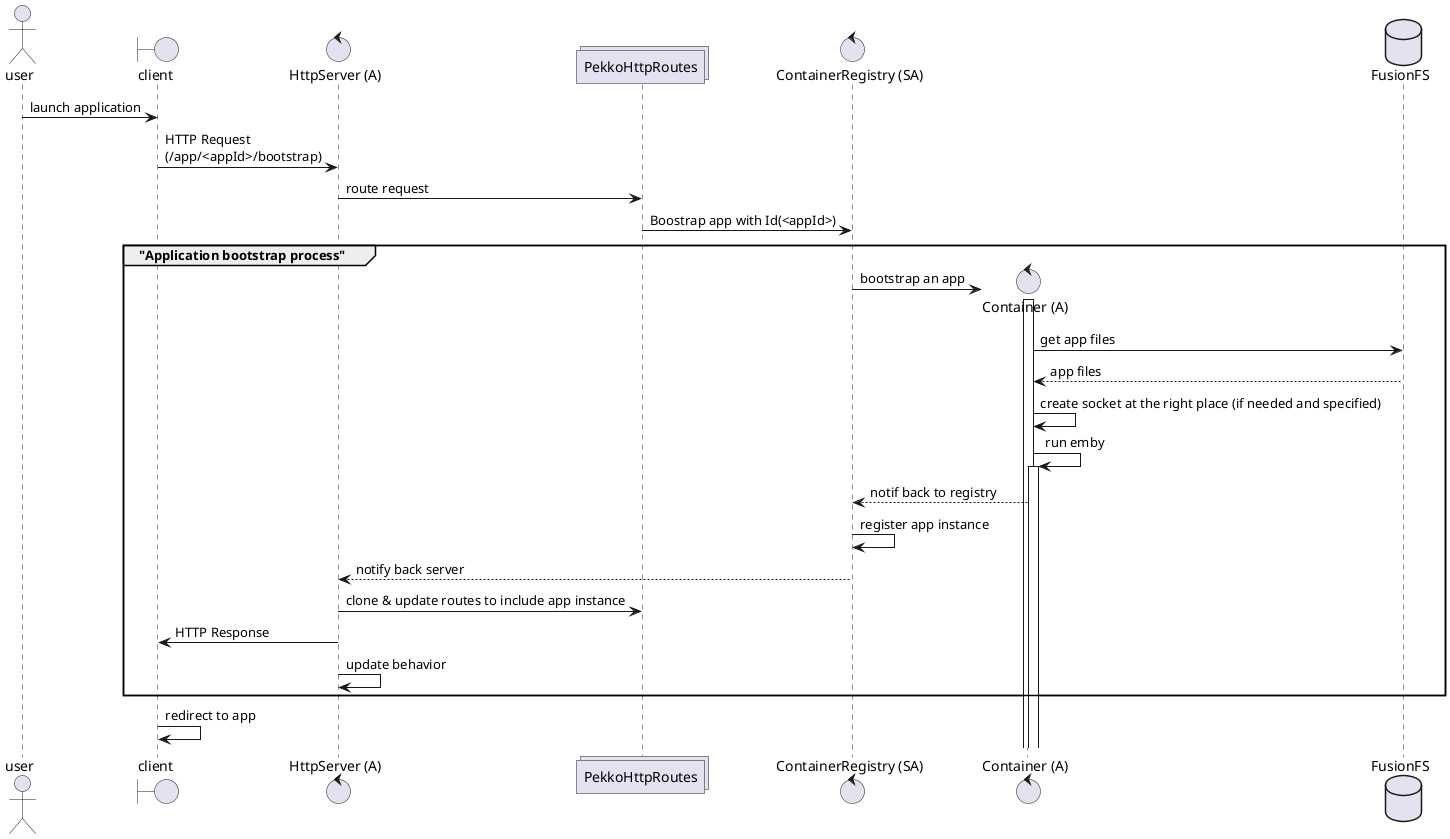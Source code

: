 @startuml emby-start
actor user
boundary client
control "HttpServer (A)" as server
collections PekkoHttpRoutes as routes
control "ContainerRegistry (SA)" as reg
control "Container (A)" as app
database FusionFS as fs

user -> client : launch application
client -> server : HTTP Request\n(/app/<appId>/bootstrap)
server -> routes : route request
routes -> reg : Boostrap app with Id(<appId>)
group "Application bootstrap process"
    create app
    reg -> app : bootstrap an app
    activate app
    app -> fs : get app files
    app <-- fs : app files
    app -> app : create socket at the right place (if needed and specified)
    app -> app : run emby
    activate app
    reg <-- app : notif back to registry
    reg -> reg : register app instance
    server <-- reg : notify back server
    server -> routes : clone & update routes to include app instance
    client <- server : HTTP Response
    server -> server : update behavior
end
client -> client : redirect to app
@enduml

@startuml emby-classic-interact
actor user
boundary client
control "HttpServer (A)" as server
collections PekkoHttpRoutes as routes
control "ContainerRegistry (SA)" as reg
control "Container (A)" as app
collections "SessionManager (SA)" as session
database FusionFS as fs

activate session
activate reg
activate app

user -> client : interact with app
client -> server : HTTP Request\n(/app/routing/<sessionId>/...{internal_route})
server -> routes : receive request and route it
routes -> reg : get ActorRef
routes <-- reg : ActorRef
note left
    Getting IP and finally proxying the request directly
    might be tricky, so software may forward the request
    object to container (Actor) that would subsequently
    act as the local proxy (to local UNIX socket)
end note
routes <-- app : port
routes -> app : forward local request\nto local container
app -> app : forward local request to right port/socket
activate app
app --> session : [optionaly] save session state
session --> fs : flush to file
routes <-- app : Proxied HTTP Response
deactivate app
server <-- routes
client <-- server : HTTP Response
user <-- client : Update state
@enduml

@startuml emby-terminate
actor user
boundary client
control "HttpServer (A)" as server
collections PekkoHttpRoutes as routes
control "ContainerRegistry (SA)" as reg
control "Container (A)" as app

activate app
activate reg

user -> client : terminate application
client -> server : HTTP Request\n(/app/<appId>/terminate)
server -> routes : route request
routes -> reg : Stop app with Id(<appId>)
note right of reg : User must own app instance\nor have authorization\nto end any instance
reg -> app : Stop app
destroy app
reg <-- app : notif back to registry
deactivate reg
reg -> reg : update behavior with new ActorRefs list
activate reg
server <-- reg : notify back server
client <- server : HTTP Response
client -> client : redirect to app
@enduml